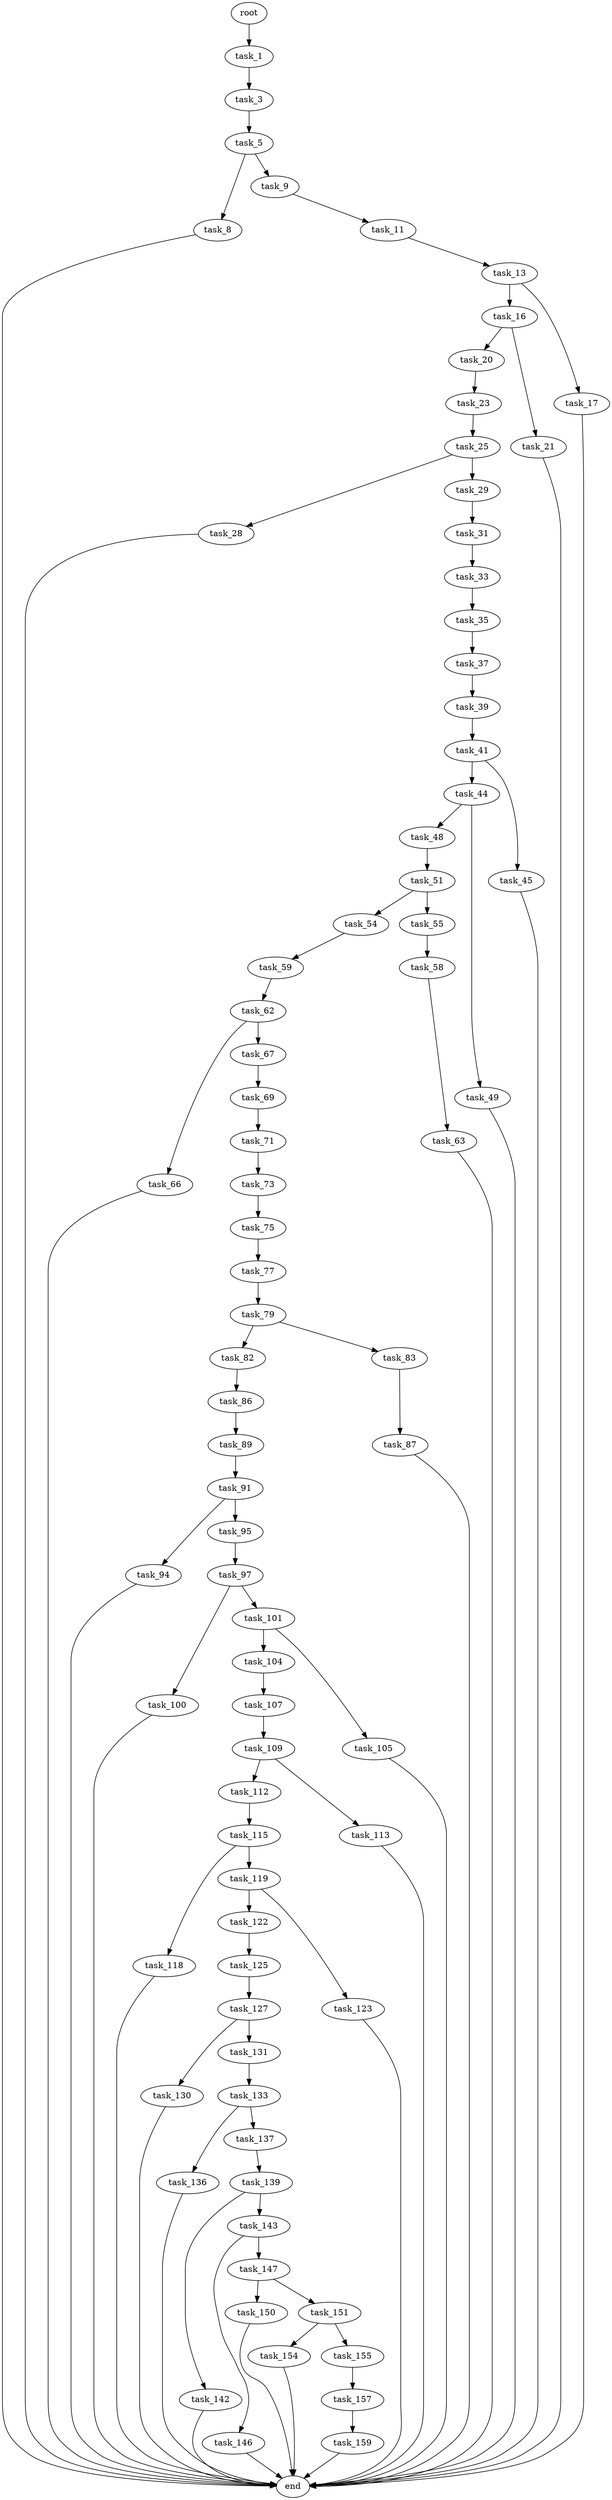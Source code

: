 digraph G {
  root [size="0.000000"];
  task_1 [size="1073741824000.000000"];
  task_3 [size="735356991.000000"];
  task_5 [size="737663630.000000"];
  task_8 [size="89762152597.000000"];
  task_9 [size="501092640876.000000"];
  task_11 [size="134217728000.000000"];
  task_13 [size="134217728000.000000"];
  task_16 [size="311739308520.000000"];
  task_17 [size="350899057928.000000"];
  task_20 [size="28105008603.000000"];
  task_21 [size="2056036120.000000"];
  task_23 [size="16411781655.000000"];
  task_25 [size="612627470130.000000"];
  task_28 [size="22296869801.000000"];
  task_29 [size="28991029248.000000"];
  task_31 [size="1015064424659.000000"];
  task_33 [size="25279493340.000000"];
  task_35 [size="28991029248.000000"];
  task_37 [size="45707226253.000000"];
  task_39 [size="68719476736.000000"];
  task_41 [size="25092840366.000000"];
  task_44 [size="32481834839.000000"];
  task_45 [size="1073741824000.000000"];
  task_48 [size="28991029248.000000"];
  task_49 [size="68719476736.000000"];
  task_51 [size="8427017855.000000"];
  task_54 [size="876996939687.000000"];
  task_55 [size="94361068859.000000"];
  task_58 [size="231928233984.000000"];
  task_59 [size="10770088168.000000"];
  task_62 [size="11427888875.000000"];
  task_63 [size="44393951479.000000"];
  task_66 [size="8589934592.000000"];
  task_67 [size="318383918438.000000"];
  task_69 [size="134217728000.000000"];
  task_71 [size="902032351123.000000"];
  task_73 [size="231928233984.000000"];
  task_75 [size="881131462.000000"];
  task_77 [size="31077381088.000000"];
  task_79 [size="1402225213034.000000"];
  task_82 [size="867182012600.000000"];
  task_83 [size="368293445632.000000"];
  task_86 [size="134217728000.000000"];
  task_87 [size="1091788124.000000"];
  task_89 [size="228009243538.000000"];
  task_91 [size="68719476736.000000"];
  task_94 [size="666004822626.000000"];
  task_95 [size="549755813888.000000"];
  task_97 [size="284743312102.000000"];
  task_100 [size="428657629660.000000"];
  task_101 [size="7849344464.000000"];
  task_104 [size="11961574097.000000"];
  task_105 [size="4656566366.000000"];
  task_107 [size="549755813888.000000"];
  task_109 [size="599916837389.000000"];
  task_112 [size="134217728000.000000"];
  task_113 [size="68719476736.000000"];
  task_115 [size="1073741824000.000000"];
  task_118 [size="28341571626.000000"];
  task_119 [size="4450158282.000000"];
  task_122 [size="398827778877.000000"];
  task_123 [size="68719476736.000000"];
  task_125 [size="13211850131.000000"];
  task_127 [size="782757789696.000000"];
  task_130 [size="94878897020.000000"];
  task_131 [size="13494034891.000000"];
  task_133 [size="1073741824000.000000"];
  task_136 [size="221921783142.000000"];
  task_137 [size="10918494596.000000"];
  task_139 [size="49212551701.000000"];
  task_142 [size="212501700751.000000"];
  task_143 [size="14740142835.000000"];
  task_146 [size="341213559864.000000"];
  task_147 [size="17654565340.000000"];
  task_150 [size="3843011303.000000"];
  task_151 [size="21202059707.000000"];
  task_154 [size="1280628997.000000"];
  task_155 [size="2837475574.000000"];
  task_157 [size="3362021736.000000"];
  task_159 [size="9320568823.000000"];
  end [size="0.000000"];

  root -> task_1 [size="1.000000"];
  task_1 -> task_3 [size="838860800.000000"];
  task_3 -> task_5 [size="33554432.000000"];
  task_5 -> task_8 [size="75497472.000000"];
  task_5 -> task_9 [size="75497472.000000"];
  task_8 -> end [size="1.000000"];
  task_9 -> task_11 [size="411041792.000000"];
  task_11 -> task_13 [size="209715200.000000"];
  task_13 -> task_16 [size="209715200.000000"];
  task_13 -> task_17 [size="209715200.000000"];
  task_16 -> task_20 [size="209715200.000000"];
  task_16 -> task_21 [size="209715200.000000"];
  task_17 -> end [size="1.000000"];
  task_20 -> task_23 [size="838860800.000000"];
  task_21 -> end [size="1.000000"];
  task_23 -> task_25 [size="301989888.000000"];
  task_25 -> task_28 [size="536870912.000000"];
  task_25 -> task_29 [size="536870912.000000"];
  task_28 -> end [size="1.000000"];
  task_29 -> task_31 [size="75497472.000000"];
  task_31 -> task_33 [size="679477248.000000"];
  task_33 -> task_35 [size="536870912.000000"];
  task_35 -> task_37 [size="75497472.000000"];
  task_37 -> task_39 [size="75497472.000000"];
  task_39 -> task_41 [size="134217728.000000"];
  task_41 -> task_44 [size="536870912.000000"];
  task_41 -> task_45 [size="536870912.000000"];
  task_44 -> task_48 [size="679477248.000000"];
  task_44 -> task_49 [size="679477248.000000"];
  task_45 -> end [size="1.000000"];
  task_48 -> task_51 [size="75497472.000000"];
  task_49 -> end [size="1.000000"];
  task_51 -> task_54 [size="301989888.000000"];
  task_51 -> task_55 [size="301989888.000000"];
  task_54 -> task_59 [size="536870912.000000"];
  task_55 -> task_58 [size="75497472.000000"];
  task_58 -> task_63 [size="301989888.000000"];
  task_59 -> task_62 [size="209715200.000000"];
  task_62 -> task_66 [size="536870912.000000"];
  task_62 -> task_67 [size="536870912.000000"];
  task_63 -> end [size="1.000000"];
  task_66 -> end [size="1.000000"];
  task_67 -> task_69 [size="209715200.000000"];
  task_69 -> task_71 [size="209715200.000000"];
  task_71 -> task_73 [size="838860800.000000"];
  task_73 -> task_75 [size="301989888.000000"];
  task_75 -> task_77 [size="33554432.000000"];
  task_77 -> task_79 [size="33554432.000000"];
  task_79 -> task_82 [size="838860800.000000"];
  task_79 -> task_83 [size="838860800.000000"];
  task_82 -> task_86 [size="536870912.000000"];
  task_83 -> task_87 [size="411041792.000000"];
  task_86 -> task_89 [size="209715200.000000"];
  task_87 -> end [size="1.000000"];
  task_89 -> task_91 [size="209715200.000000"];
  task_91 -> task_94 [size="134217728.000000"];
  task_91 -> task_95 [size="134217728.000000"];
  task_94 -> end [size="1.000000"];
  task_95 -> task_97 [size="536870912.000000"];
  task_97 -> task_100 [size="536870912.000000"];
  task_97 -> task_101 [size="536870912.000000"];
  task_100 -> end [size="1.000000"];
  task_101 -> task_104 [size="134217728.000000"];
  task_101 -> task_105 [size="134217728.000000"];
  task_104 -> task_107 [size="679477248.000000"];
  task_105 -> end [size="1.000000"];
  task_107 -> task_109 [size="536870912.000000"];
  task_109 -> task_112 [size="411041792.000000"];
  task_109 -> task_113 [size="411041792.000000"];
  task_112 -> task_115 [size="209715200.000000"];
  task_113 -> end [size="1.000000"];
  task_115 -> task_118 [size="838860800.000000"];
  task_115 -> task_119 [size="838860800.000000"];
  task_118 -> end [size="1.000000"];
  task_119 -> task_122 [size="411041792.000000"];
  task_119 -> task_123 [size="411041792.000000"];
  task_122 -> task_125 [size="411041792.000000"];
  task_123 -> end [size="1.000000"];
  task_125 -> task_127 [size="411041792.000000"];
  task_127 -> task_130 [size="679477248.000000"];
  task_127 -> task_131 [size="679477248.000000"];
  task_130 -> end [size="1.000000"];
  task_131 -> task_133 [size="411041792.000000"];
  task_133 -> task_136 [size="838860800.000000"];
  task_133 -> task_137 [size="838860800.000000"];
  task_136 -> end [size="1.000000"];
  task_137 -> task_139 [size="209715200.000000"];
  task_139 -> task_142 [size="838860800.000000"];
  task_139 -> task_143 [size="838860800.000000"];
  task_142 -> end [size="1.000000"];
  task_143 -> task_146 [size="301989888.000000"];
  task_143 -> task_147 [size="301989888.000000"];
  task_146 -> end [size="1.000000"];
  task_147 -> task_150 [size="411041792.000000"];
  task_147 -> task_151 [size="411041792.000000"];
  task_150 -> end [size="1.000000"];
  task_151 -> task_154 [size="679477248.000000"];
  task_151 -> task_155 [size="679477248.000000"];
  task_154 -> end [size="1.000000"];
  task_155 -> task_157 [size="75497472.000000"];
  task_157 -> task_159 [size="301989888.000000"];
  task_159 -> end [size="1.000000"];
}
